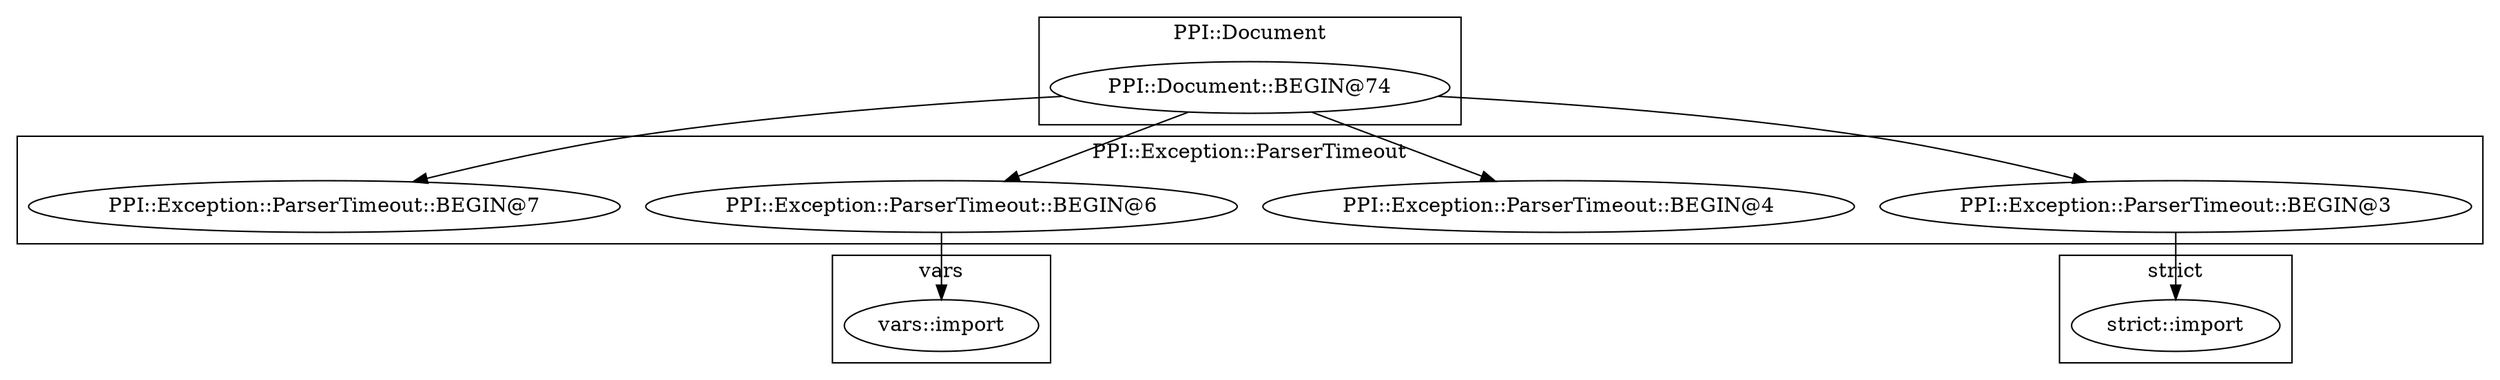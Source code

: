 digraph {
graph [overlap=false]
subgraph cluster_PPI_Document {
	label="PPI::Document";
	"PPI::Document::BEGIN@74";
}
subgraph cluster_PPI_Exception_ParserTimeout {
	label="PPI::Exception::ParserTimeout";
	"PPI::Exception::ParserTimeout::BEGIN@6";
	"PPI::Exception::ParserTimeout::BEGIN@4";
	"PPI::Exception::ParserTimeout::BEGIN@3";
	"PPI::Exception::ParserTimeout::BEGIN@7";
}
subgraph cluster_vars {
	label="vars";
	"vars::import";
}
subgraph cluster_strict {
	label="strict";
	"strict::import";
}
"PPI::Document::BEGIN@74" -> "PPI::Exception::ParserTimeout::BEGIN@7";
"PPI::Document::BEGIN@74" -> "PPI::Exception::ParserTimeout::BEGIN@3";
"PPI::Exception::ParserTimeout::BEGIN@3" -> "strict::import";
"PPI::Document::BEGIN@74" -> "PPI::Exception::ParserTimeout::BEGIN@6";
"PPI::Exception::ParserTimeout::BEGIN@6" -> "vars::import";
"PPI::Document::BEGIN@74" -> "PPI::Exception::ParserTimeout::BEGIN@4";
}
